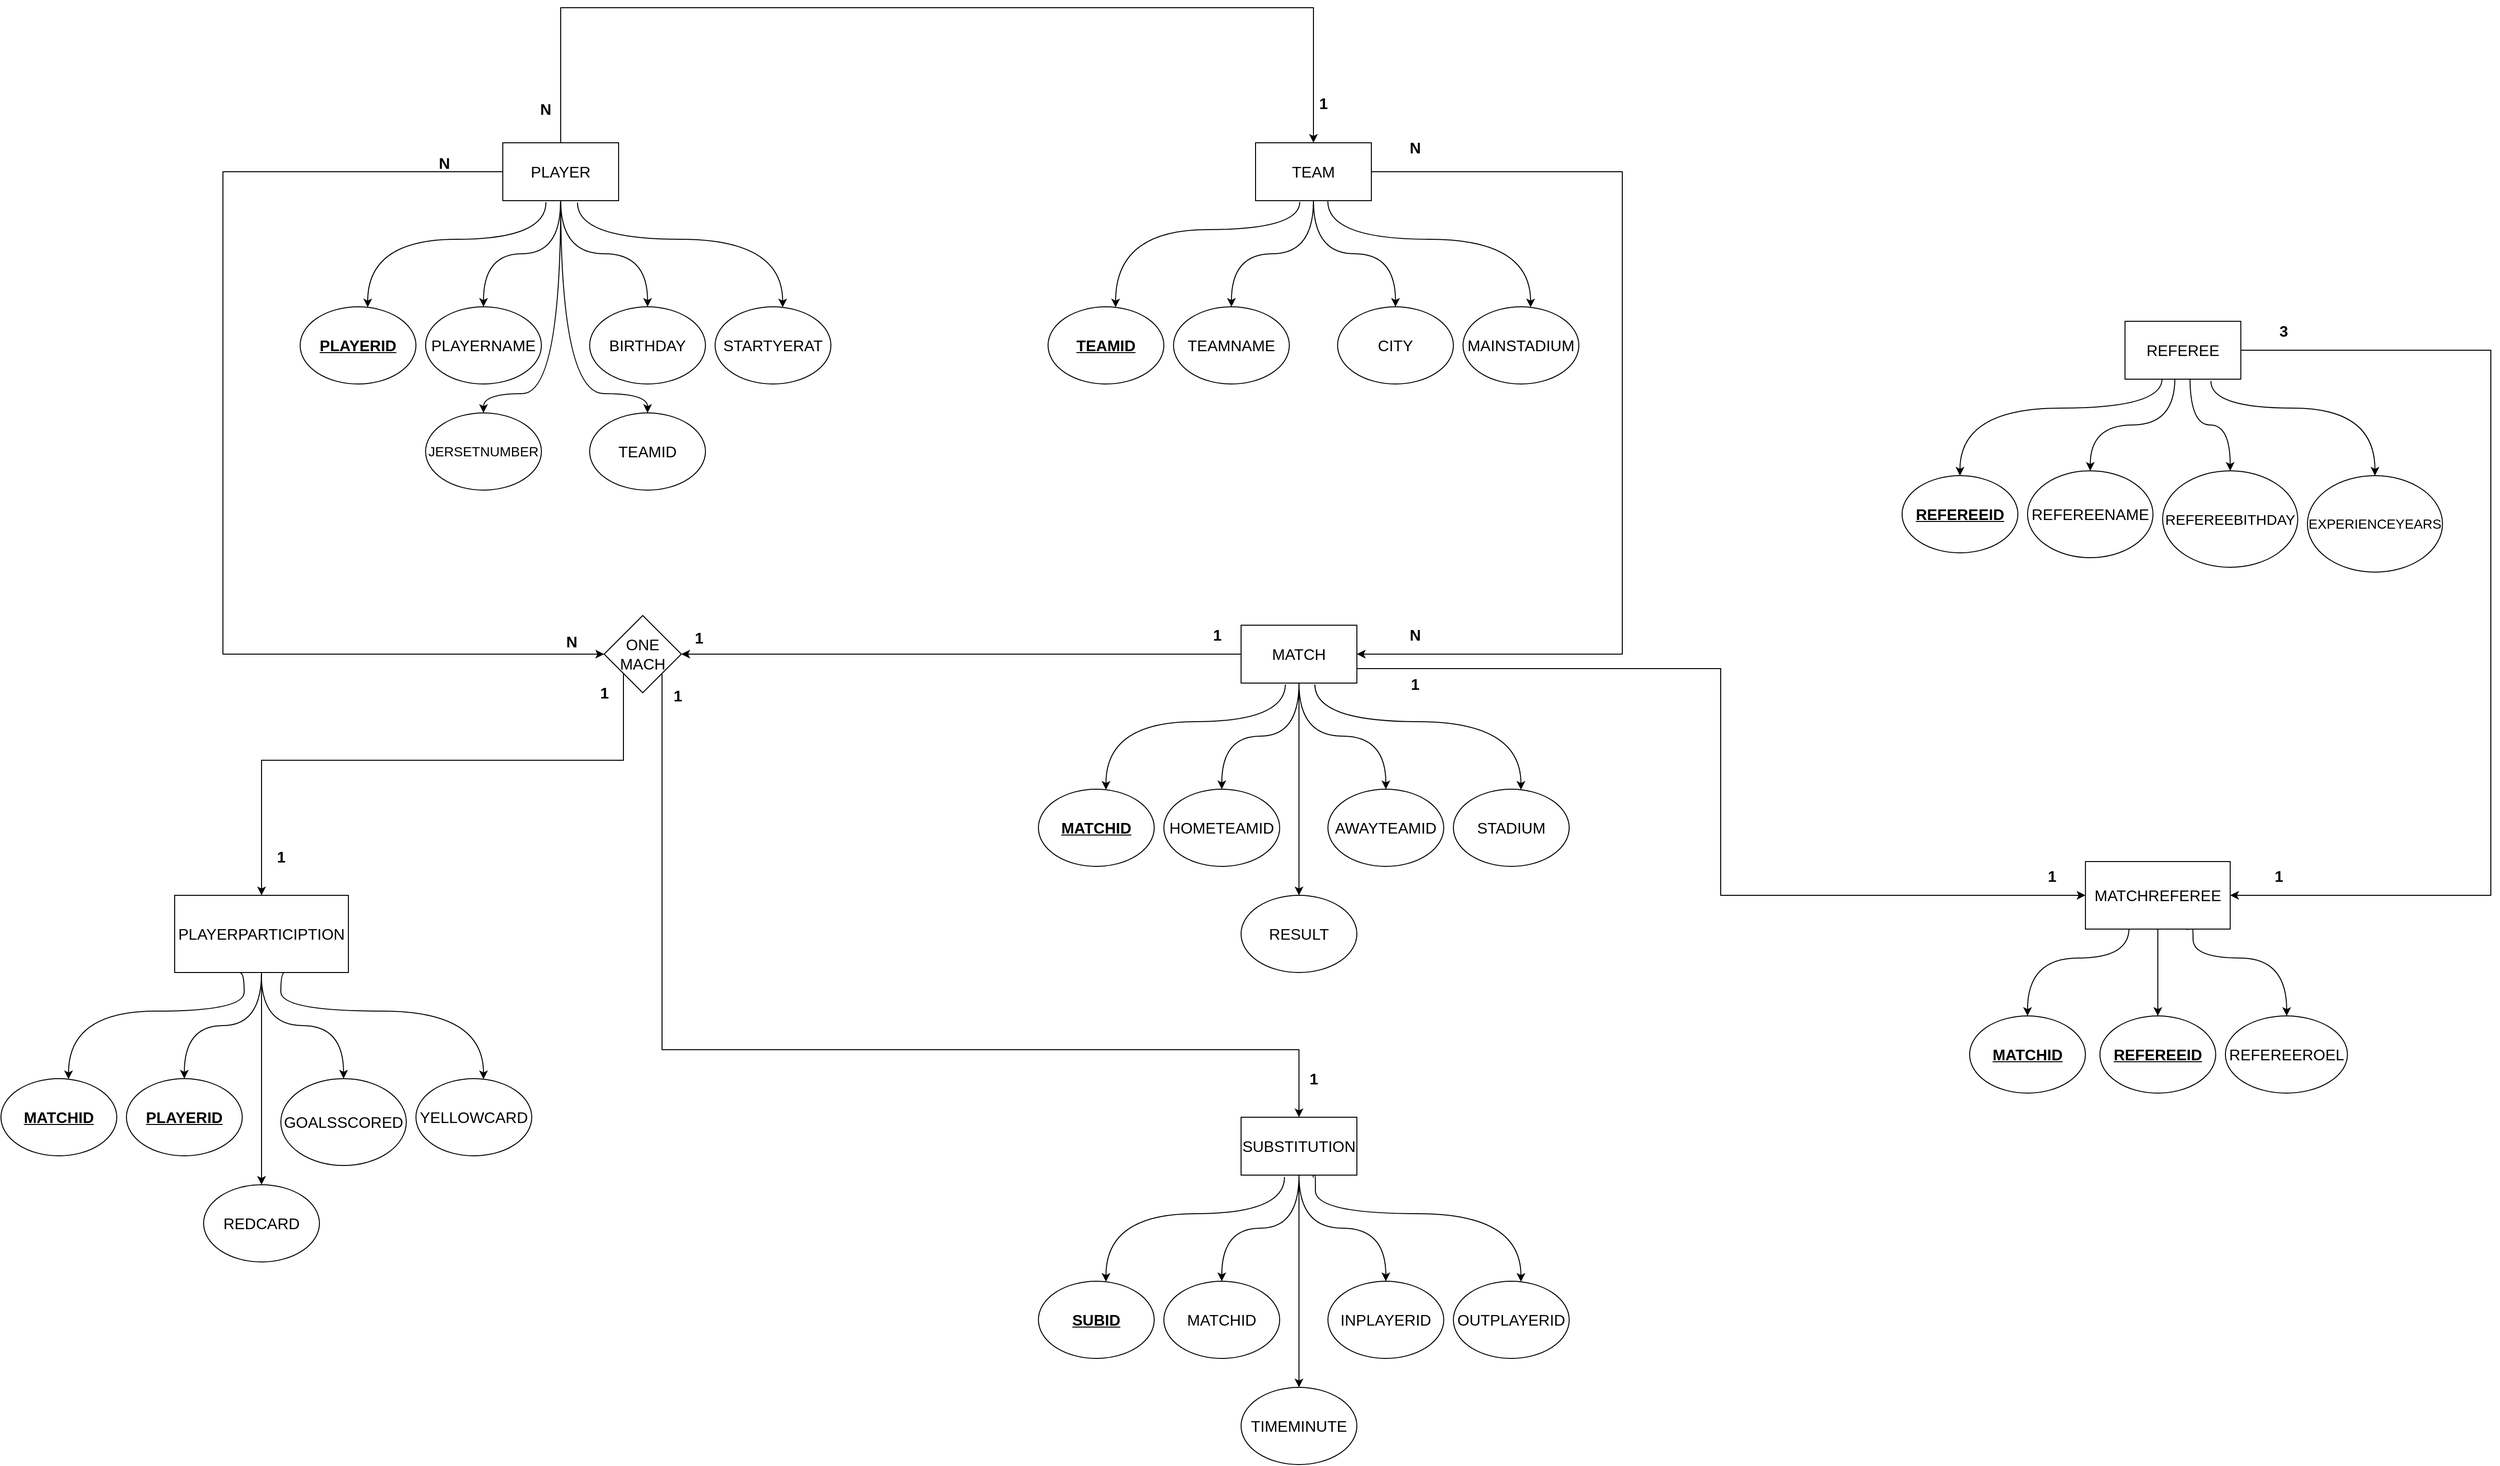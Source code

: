 <mxfile version="25.0.2">
  <diagram name="Page-1" id="c4acf3e9-155e-7222-9cf6-157b1a14988f">
    <mxGraphModel dx="4595" dy="7035" grid="1" gridSize="10" guides="1" tooltips="1" connect="1" arrows="1" fold="1" page="1" pageScale="1" pageWidth="850" pageHeight="1100" background="none" math="0" shadow="0">
      <root>
        <mxCell id="0" />
        <mxCell id="1" parent="0" />
        <mxCell id="0cJxZPgAgiQbFB9tsyrJ-9" value="" style="edgeStyle=orthogonalEdgeStyle;rounded=0;orthogonalLoop=1;jettySize=auto;html=1;curved=1;exitX=0.382;exitY=1.021;exitDx=0;exitDy=0;exitPerimeter=0;fontSize=16;" edge="1" parent="1" source="0cJxZPgAgiQbFB9tsyrJ-130" target="0cJxZPgAgiQbFB9tsyrJ-8">
          <mxGeometry relative="1" as="geometry">
            <mxPoint x="1310" y="-739.92" as="sourcePoint" />
            <Array as="points">
              <mxPoint x="1316" y="-720" />
              <mxPoint x="1125" y="-720" />
            </Array>
          </mxGeometry>
        </mxCell>
        <mxCell id="0cJxZPgAgiQbFB9tsyrJ-11" value="" style="edgeStyle=orthogonalEdgeStyle;rounded=0;orthogonalLoop=1;jettySize=auto;html=1;curved=1;exitX=0.5;exitY=1;exitDx=0;exitDy=0;fontSize=16;" edge="1" parent="1" source="0cJxZPgAgiQbFB9tsyrJ-130" target="0cJxZPgAgiQbFB9tsyrJ-10">
          <mxGeometry relative="1" as="geometry">
            <mxPoint x="1325" y="-740" as="sourcePoint" />
          </mxGeometry>
        </mxCell>
        <mxCell id="0cJxZPgAgiQbFB9tsyrJ-13" value="" style="edgeStyle=orthogonalEdgeStyle;rounded=0;orthogonalLoop=1;jettySize=auto;html=1;curved=1;exitX=0.624;exitY=1.011;exitDx=0;exitDy=0;exitPerimeter=0;fontSize=16;" edge="1" parent="1" source="0cJxZPgAgiQbFB9tsyrJ-130" target="0cJxZPgAgiQbFB9tsyrJ-12">
          <mxGeometry relative="1" as="geometry">
            <mxPoint x="1341.56" y="-739.76" as="sourcePoint" />
            <Array as="points">
              <mxPoint x="1345" y="-710" />
              <mxPoint x="1555" y="-710" />
            </Array>
          </mxGeometry>
        </mxCell>
        <mxCell id="0cJxZPgAgiQbFB9tsyrJ-110" style="edgeStyle=orthogonalEdgeStyle;rounded=0;orthogonalLoop=1;jettySize=auto;html=1;entryX=1;entryY=0.5;entryDx=0;entryDy=0;exitX=1;exitY=0.5;exitDx=0;exitDy=0;fontSize=16;" edge="1" parent="1" source="0cJxZPgAgiQbFB9tsyrJ-130" target="0cJxZPgAgiQbFB9tsyrJ-132">
          <mxGeometry relative="1" as="geometry">
            <mxPoint x="1380" y="-780" as="sourcePoint" />
            <mxPoint x="1390" y="-280" as="targetPoint" />
            <Array as="points">
              <mxPoint x="1650" y="-780" />
              <mxPoint x="1650" y="-280" />
            </Array>
          </mxGeometry>
        </mxCell>
        <mxCell id="0cJxZPgAgiQbFB9tsyrJ-8" value="TEAMID" style="ellipse;whiteSpace=wrap;html=1;fontStyle=5;fontSize=16;" vertex="1" parent="1">
          <mxGeometry x="1055" y="-640" width="120" height="80" as="geometry" />
        </mxCell>
        <mxCell id="0cJxZPgAgiQbFB9tsyrJ-10" value="TEAMNAME" style="ellipse;whiteSpace=wrap;html=1;fontSize=16;" vertex="1" parent="1">
          <mxGeometry x="1185" y="-640" width="120" height="80" as="geometry" />
        </mxCell>
        <mxCell id="0cJxZPgAgiQbFB9tsyrJ-12" value="MAINSTADIUM" style="ellipse;whiteSpace=wrap;html=1;fontSize=16;" vertex="1" parent="1">
          <mxGeometry x="1485" y="-640" width="120" height="80" as="geometry" />
        </mxCell>
        <mxCell id="0cJxZPgAgiQbFB9tsyrJ-18" style="edgeStyle=orthogonalEdgeStyle;rounded=0;orthogonalLoop=1;jettySize=auto;html=1;exitX=0.5;exitY=1;exitDx=0;exitDy=0;curved=1;entryX=0.5;entryY=0;entryDx=0;entryDy=0;fontSize=16;" edge="1" parent="1" source="0cJxZPgAgiQbFB9tsyrJ-130" target="0cJxZPgAgiQbFB9tsyrJ-15">
          <mxGeometry relative="1" as="geometry">
            <mxPoint x="1325" y="-740" as="sourcePoint" />
            <mxPoint x="1375" y="-720" as="targetPoint" />
          </mxGeometry>
        </mxCell>
        <mxCell id="0cJxZPgAgiQbFB9tsyrJ-15" value="CITY" style="ellipse;whiteSpace=wrap;html=1;fontSize=16;" vertex="1" parent="1">
          <mxGeometry x="1355" y="-640" width="120" height="80" as="geometry" />
        </mxCell>
        <mxCell id="0cJxZPgAgiQbFB9tsyrJ-19" value="" style="edgeStyle=orthogonalEdgeStyle;rounded=0;orthogonalLoop=1;jettySize=auto;html=1;curved=1;exitX=0.373;exitY=1.024;exitDx=0;exitDy=0;exitPerimeter=0;fontSize=16;" edge="1" parent="1" source="0cJxZPgAgiQbFB9tsyrJ-134" target="0cJxZPgAgiQbFB9tsyrJ-23">
          <mxGeometry relative="1" as="geometry">
            <Array as="points">
              <mxPoint x="535" y="-710" />
              <mxPoint x="350" y="-710" />
            </Array>
            <mxPoint x="535" y="-739.92" as="sourcePoint" />
          </mxGeometry>
        </mxCell>
        <mxCell id="0cJxZPgAgiQbFB9tsyrJ-20" value="" style="edgeStyle=orthogonalEdgeStyle;rounded=0;orthogonalLoop=1;jettySize=auto;html=1;curved=1;exitX=0.498;exitY=1.024;exitDx=0;exitDy=0;exitPerimeter=0;fontSize=16;" edge="1" parent="1" source="0cJxZPgAgiQbFB9tsyrJ-134" target="0cJxZPgAgiQbFB9tsyrJ-24">
          <mxGeometry relative="1" as="geometry">
            <mxPoint x="550" y="-740" as="sourcePoint" />
          </mxGeometry>
        </mxCell>
        <mxCell id="0cJxZPgAgiQbFB9tsyrJ-21" value="" style="edgeStyle=orthogonalEdgeStyle;rounded=0;orthogonalLoop=1;jettySize=auto;html=1;curved=1;exitX=0.645;exitY=1.033;exitDx=0;exitDy=0;exitPerimeter=0;fontSize=16;" edge="1" parent="1" source="0cJxZPgAgiQbFB9tsyrJ-134" target="0cJxZPgAgiQbFB9tsyrJ-25">
          <mxGeometry relative="1" as="geometry">
            <Array as="points">
              <mxPoint x="567" y="-710" />
              <mxPoint x="780" y="-710" />
            </Array>
            <mxPoint x="566.56" y="-739.76" as="sourcePoint" />
          </mxGeometry>
        </mxCell>
        <mxCell id="0cJxZPgAgiQbFB9tsyrJ-31" value="" style="edgeStyle=orthogonalEdgeStyle;rounded=0;orthogonalLoop=1;jettySize=auto;html=1;curved=1;entryX=0.5;entryY=0;entryDx=0;entryDy=0;exitX=0.5;exitY=1;exitDx=0;exitDy=0;fontSize=16;" edge="1" parent="1" source="0cJxZPgAgiQbFB9tsyrJ-134" target="0cJxZPgAgiQbFB9tsyrJ-30">
          <mxGeometry relative="1" as="geometry">
            <mxPoint x="550" y="-740" as="sourcePoint" />
            <Array as="points">
              <mxPoint x="550" y="-550" />
              <mxPoint x="470" y="-550" />
            </Array>
          </mxGeometry>
        </mxCell>
        <mxCell id="0cJxZPgAgiQbFB9tsyrJ-33" value="" style="edgeStyle=orthogonalEdgeStyle;rounded=0;orthogonalLoop=1;jettySize=auto;html=1;curved=1;exitX=0.5;exitY=1;exitDx=0;exitDy=0;fontSize=16;" edge="1" parent="1" source="0cJxZPgAgiQbFB9tsyrJ-134" target="0cJxZPgAgiQbFB9tsyrJ-32">
          <mxGeometry relative="1" as="geometry">
            <mxPoint x="550" y="-740" as="sourcePoint" />
            <Array as="points">
              <mxPoint x="550" y="-550" />
              <mxPoint x="640" y="-550" />
            </Array>
          </mxGeometry>
        </mxCell>
        <mxCell id="0cJxZPgAgiQbFB9tsyrJ-102" style="edgeStyle=orthogonalEdgeStyle;rounded=0;orthogonalLoop=1;jettySize=auto;html=1;exitX=0.5;exitY=0;exitDx=0;exitDy=0;entryX=0.5;entryY=0;entryDx=0;entryDy=0;fontSize=16;" edge="1" parent="1" source="0cJxZPgAgiQbFB9tsyrJ-134" target="0cJxZPgAgiQbFB9tsyrJ-130">
          <mxGeometry relative="1" as="geometry">
            <mxPoint x="1320" y="-820" as="targetPoint" />
            <mxPoint x="550" y="-820" as="sourcePoint" />
            <Array as="points">
              <mxPoint x="550" y="-950" />
              <mxPoint x="1330" y="-950" />
            </Array>
          </mxGeometry>
        </mxCell>
        <mxCell id="0cJxZPgAgiQbFB9tsyrJ-103" value="1" style="edgeLabel;html=1;align=center;verticalAlign=middle;resizable=0;points=[];fontSize=16;labelBackgroundColor=none;fontStyle=1" vertex="1" connectable="0" parent="0cJxZPgAgiQbFB9tsyrJ-102">
          <mxGeometry x="-0.818" y="-2" relative="1" as="geometry">
            <mxPoint x="788" y="55" as="offset" />
          </mxGeometry>
        </mxCell>
        <mxCell id="0cJxZPgAgiQbFB9tsyrJ-114" style="edgeStyle=orthogonalEdgeStyle;rounded=0;orthogonalLoop=1;jettySize=auto;html=1;entryX=0;entryY=0.5;entryDx=0;entryDy=0;exitX=0;exitY=0.5;exitDx=0;exitDy=0;fontSize=16;" edge="1" parent="1" source="0cJxZPgAgiQbFB9tsyrJ-134" target="0cJxZPgAgiQbFB9tsyrJ-115">
          <mxGeometry relative="1" as="geometry">
            <mxPoint x="460" y="-190" as="targetPoint" />
            <mxPoint x="470" y="-780" as="sourcePoint" />
            <Array as="points">
              <mxPoint x="200" y="-780" />
              <mxPoint x="200" y="-280" />
            </Array>
          </mxGeometry>
        </mxCell>
        <mxCell id="0cJxZPgAgiQbFB9tsyrJ-23" value="PLAYERID" style="ellipse;whiteSpace=wrap;html=1;fontStyle=5;fontSize=16;" vertex="1" parent="1">
          <mxGeometry x="280" y="-640" width="120" height="80" as="geometry" />
        </mxCell>
        <mxCell id="0cJxZPgAgiQbFB9tsyrJ-24" value="PLAYERNAME" style="ellipse;whiteSpace=wrap;html=1;fontSize=16;" vertex="1" parent="1">
          <mxGeometry x="410" y="-640" width="120" height="80" as="geometry" />
        </mxCell>
        <mxCell id="0cJxZPgAgiQbFB9tsyrJ-25" value="STARTYERAT" style="ellipse;whiteSpace=wrap;html=1;fontSize=16;" vertex="1" parent="1">
          <mxGeometry x="710" y="-640" width="120" height="80" as="geometry" />
        </mxCell>
        <mxCell id="0cJxZPgAgiQbFB9tsyrJ-26" style="edgeStyle=orthogonalEdgeStyle;rounded=0;orthogonalLoop=1;jettySize=auto;html=1;exitX=0.5;exitY=1;exitDx=0;exitDy=0;curved=1;entryX=0.5;entryY=0;entryDx=0;entryDy=0;fontSize=16;" edge="1" parent="1" source="0cJxZPgAgiQbFB9tsyrJ-134" target="0cJxZPgAgiQbFB9tsyrJ-27">
          <mxGeometry relative="1" as="geometry">
            <mxPoint x="600" y="-720" as="targetPoint" />
            <mxPoint x="550" y="-740" as="sourcePoint" />
          </mxGeometry>
        </mxCell>
        <mxCell id="0cJxZPgAgiQbFB9tsyrJ-27" value="BIRTHDAY" style="ellipse;whiteSpace=wrap;html=1;fontSize=16;" vertex="1" parent="1">
          <mxGeometry x="580" y="-640" width="120" height="80" as="geometry" />
        </mxCell>
        <mxCell id="0cJxZPgAgiQbFB9tsyrJ-30" value="JERSETNUMBER" style="ellipse;whiteSpace=wrap;html=1;fontSize=14;" vertex="1" parent="1">
          <mxGeometry x="410" y="-530" width="120" height="80" as="geometry" />
        </mxCell>
        <mxCell id="0cJxZPgAgiQbFB9tsyrJ-32" value="TEAMID" style="ellipse;whiteSpace=wrap;html=1;fontSize=16;" vertex="1" parent="1">
          <mxGeometry x="580" y="-530" width="120" height="80" as="geometry" />
        </mxCell>
        <mxCell id="0cJxZPgAgiQbFB9tsyrJ-34" value="" style="edgeStyle=orthogonalEdgeStyle;rounded=0;orthogonalLoop=1;jettySize=auto;html=1;curved=1;exitX=0.383;exitY=1.023;exitDx=0;exitDy=0;exitPerimeter=0;fontSize=16;" edge="1" parent="1" source="0cJxZPgAgiQbFB9tsyrJ-132" target="0cJxZPgAgiQbFB9tsyrJ-40">
          <mxGeometry relative="1" as="geometry">
            <Array as="points">
              <mxPoint x="1300" y="-249" />
              <mxPoint x="1300" y="-210" />
              <mxPoint x="1115" y="-210" />
            </Array>
            <mxPoint x="1300" y="-239.92" as="sourcePoint" />
          </mxGeometry>
        </mxCell>
        <mxCell id="0cJxZPgAgiQbFB9tsyrJ-35" value="" style="edgeStyle=orthogonalEdgeStyle;rounded=0;orthogonalLoop=1;jettySize=auto;html=1;curved=1;exitX=0.5;exitY=1;exitDx=0;exitDy=0;fontSize=16;" edge="1" parent="1" source="0cJxZPgAgiQbFB9tsyrJ-132" target="0cJxZPgAgiQbFB9tsyrJ-41">
          <mxGeometry relative="1" as="geometry">
            <mxPoint x="1315" y="-240" as="sourcePoint" />
          </mxGeometry>
        </mxCell>
        <mxCell id="0cJxZPgAgiQbFB9tsyrJ-36" value="" style="edgeStyle=orthogonalEdgeStyle;rounded=0;orthogonalLoop=1;jettySize=auto;html=1;curved=1;exitX=0.637;exitY=1.023;exitDx=0;exitDy=0;exitPerimeter=0;fontSize=16;" edge="1" parent="1" source="0cJxZPgAgiQbFB9tsyrJ-132" target="0cJxZPgAgiQbFB9tsyrJ-42">
          <mxGeometry relative="1" as="geometry">
            <Array as="points">
              <mxPoint x="1331" y="-210" />
              <mxPoint x="1545" y="-210" />
            </Array>
            <mxPoint x="1331.56" y="-239.76" as="sourcePoint" />
          </mxGeometry>
        </mxCell>
        <mxCell id="0cJxZPgAgiQbFB9tsyrJ-37" value="" style="edgeStyle=orthogonalEdgeStyle;rounded=0;orthogonalLoop=1;jettySize=auto;html=1;curved=1;entryX=0.5;entryY=0;entryDx=0;entryDy=0;exitX=0.5;exitY=1;exitDx=0;exitDy=0;fontSize=16;" edge="1" parent="1" source="0cJxZPgAgiQbFB9tsyrJ-132" target="0cJxZPgAgiQbFB9tsyrJ-45">
          <mxGeometry relative="1" as="geometry">
            <Array as="points" />
            <mxPoint x="1315" y="-240" as="sourcePoint" />
          </mxGeometry>
        </mxCell>
        <mxCell id="0cJxZPgAgiQbFB9tsyrJ-113" style="edgeStyle=orthogonalEdgeStyle;rounded=0;orthogonalLoop=1;jettySize=auto;html=1;entryX=1;entryY=0.5;entryDx=0;entryDy=0;exitX=0;exitY=0.5;exitDx=0;exitDy=0;fontSize=16;" edge="1" parent="1" source="0cJxZPgAgiQbFB9tsyrJ-132" target="0cJxZPgAgiQbFB9tsyrJ-115">
          <mxGeometry relative="1" as="geometry">
            <mxPoint x="790.0" y="-279.818" as="targetPoint" />
            <mxPoint x="1240" y="-280" as="sourcePoint" />
          </mxGeometry>
        </mxCell>
        <mxCell id="0cJxZPgAgiQbFB9tsyrJ-40" value="MATCHID" style="ellipse;whiteSpace=wrap;html=1;fontStyle=5;fontSize=16;" vertex="1" parent="1">
          <mxGeometry x="1045" y="-140" width="120" height="80" as="geometry" />
        </mxCell>
        <mxCell id="0cJxZPgAgiQbFB9tsyrJ-41" value="HOMETEAMID" style="ellipse;whiteSpace=wrap;html=1;fontSize=16;" vertex="1" parent="1">
          <mxGeometry x="1175" y="-140" width="120" height="80" as="geometry" />
        </mxCell>
        <mxCell id="0cJxZPgAgiQbFB9tsyrJ-42" value="STADIUM" style="ellipse;whiteSpace=wrap;html=1;fontSize=16;" vertex="1" parent="1">
          <mxGeometry x="1475" y="-140" width="120" height="80" as="geometry" />
        </mxCell>
        <mxCell id="0cJxZPgAgiQbFB9tsyrJ-43" style="edgeStyle=orthogonalEdgeStyle;rounded=0;orthogonalLoop=1;jettySize=auto;html=1;exitX=0.5;exitY=1;exitDx=0;exitDy=0;curved=1;entryX=0.5;entryY=0;entryDx=0;entryDy=0;fontSize=16;" edge="1" parent="1" source="0cJxZPgAgiQbFB9tsyrJ-132" target="0cJxZPgAgiQbFB9tsyrJ-44">
          <mxGeometry relative="1" as="geometry">
            <mxPoint x="1365" y="-220" as="targetPoint" />
            <mxPoint x="1315" y="-240" as="sourcePoint" />
          </mxGeometry>
        </mxCell>
        <mxCell id="0cJxZPgAgiQbFB9tsyrJ-44" value="AWAYTEAMID" style="ellipse;whiteSpace=wrap;html=1;fontSize=16;" vertex="1" parent="1">
          <mxGeometry x="1345" y="-140" width="120" height="80" as="geometry" />
        </mxCell>
        <mxCell id="0cJxZPgAgiQbFB9tsyrJ-45" value="RESULT" style="ellipse;whiteSpace=wrap;html=1;fontSize=16;" vertex="1" parent="1">
          <mxGeometry x="1255" y="-30" width="120" height="80" as="geometry" />
        </mxCell>
        <mxCell id="0cJxZPgAgiQbFB9tsyrJ-47" value="" style="edgeStyle=orthogonalEdgeStyle;rounded=0;orthogonalLoop=1;jettySize=auto;html=1;curved=1;exitX=0.379;exitY=1.009;exitDx=0;exitDy=0;exitPerimeter=0;fontSize=16;" edge="1" parent="1" source="0cJxZPgAgiQbFB9tsyrJ-133" target="0cJxZPgAgiQbFB9tsyrJ-52">
          <mxGeometry relative="1" as="geometry">
            <Array as="points">
              <mxPoint x="222" y="90" />
              <mxPoint x="40" y="90" />
            </Array>
            <mxPoint x="222.5" y="60.09" as="sourcePoint" />
          </mxGeometry>
        </mxCell>
        <mxCell id="0cJxZPgAgiQbFB9tsyrJ-48" value="" style="edgeStyle=orthogonalEdgeStyle;rounded=0;orthogonalLoop=1;jettySize=auto;html=1;curved=1;exitX=0.5;exitY=1;exitDx=0;exitDy=0;fontSize=16;" edge="1" parent="1" source="0cJxZPgAgiQbFB9tsyrJ-133" target="0cJxZPgAgiQbFB9tsyrJ-53">
          <mxGeometry relative="1" as="geometry">
            <mxPoint x="240" y="60" as="sourcePoint" />
          </mxGeometry>
        </mxCell>
        <mxCell id="0cJxZPgAgiQbFB9tsyrJ-49" value="" style="edgeStyle=orthogonalEdgeStyle;rounded=0;orthogonalLoop=1;jettySize=auto;html=1;curved=1;exitX=0.633;exitY=1;exitDx=0;exitDy=0;exitPerimeter=0;fontSize=16;" edge="1" parent="1" source="0cJxZPgAgiQbFB9tsyrJ-133" target="0cJxZPgAgiQbFB9tsyrJ-54">
          <mxGeometry relative="1" as="geometry">
            <Array as="points">
              <mxPoint x="260" y="90" />
              <mxPoint x="470" y="90" />
            </Array>
            <mxPoint x="259.32" y="60.27" as="sourcePoint" />
          </mxGeometry>
        </mxCell>
        <mxCell id="0cJxZPgAgiQbFB9tsyrJ-50" value="" style="edgeStyle=orthogonalEdgeStyle;rounded=0;orthogonalLoop=1;jettySize=auto;html=1;curved=1;entryX=0.5;entryY=0;entryDx=0;entryDy=0;exitX=0.5;exitY=1;exitDx=0;exitDy=0;fontSize=16;" edge="1" parent="1" source="0cJxZPgAgiQbFB9tsyrJ-133" target="0cJxZPgAgiQbFB9tsyrJ-57">
          <mxGeometry relative="1" as="geometry">
            <Array as="points">
              <mxPoint x="240" y="220" />
              <mxPoint x="240" y="220" />
            </Array>
            <mxPoint x="240" y="60" as="sourcePoint" />
          </mxGeometry>
        </mxCell>
        <mxCell id="0cJxZPgAgiQbFB9tsyrJ-52" value="MATCHID" style="ellipse;whiteSpace=wrap;html=1;fontStyle=5;fontSize=16;" vertex="1" parent="1">
          <mxGeometry x="-30" y="160" width="120" height="80" as="geometry" />
        </mxCell>
        <mxCell id="0cJxZPgAgiQbFB9tsyrJ-53" value="PLAYERID" style="ellipse;whiteSpace=wrap;html=1;fontStyle=5;fontSize=16;" vertex="1" parent="1">
          <mxGeometry x="100" y="160" width="120" height="80" as="geometry" />
        </mxCell>
        <mxCell id="0cJxZPgAgiQbFB9tsyrJ-54" value="YELLOWCARD" style="ellipse;whiteSpace=wrap;html=1;fontSize=16;" vertex="1" parent="1">
          <mxGeometry x="400" y="160" width="120" height="80" as="geometry" />
        </mxCell>
        <mxCell id="0cJxZPgAgiQbFB9tsyrJ-55" style="edgeStyle=orthogonalEdgeStyle;rounded=0;orthogonalLoop=1;jettySize=auto;html=1;exitX=0.499;exitY=1.023;exitDx=0;exitDy=0;curved=1;entryX=0.5;entryY=0;entryDx=0;entryDy=0;exitPerimeter=0;fontSize=16;" edge="1" parent="1" source="0cJxZPgAgiQbFB9tsyrJ-133" target="0cJxZPgAgiQbFB9tsyrJ-56">
          <mxGeometry relative="1" as="geometry">
            <mxPoint x="290" y="80" as="targetPoint" />
            <mxPoint x="240" y="60" as="sourcePoint" />
          </mxGeometry>
        </mxCell>
        <mxCell id="0cJxZPgAgiQbFB9tsyrJ-56" value="GOALSSCORED" style="ellipse;whiteSpace=wrap;html=1;fontSize=16;" vertex="1" parent="1">
          <mxGeometry x="260" y="160" width="130" height="90" as="geometry" />
        </mxCell>
        <mxCell id="0cJxZPgAgiQbFB9tsyrJ-57" value="REDCARD" style="ellipse;whiteSpace=wrap;html=1;fontSize=16;" vertex="1" parent="1">
          <mxGeometry x="180" y="270" width="120" height="80" as="geometry" />
        </mxCell>
        <mxCell id="0cJxZPgAgiQbFB9tsyrJ-69" value="" style="edgeStyle=orthogonalEdgeStyle;rounded=0;orthogonalLoop=1;jettySize=auto;html=1;curved=1;exitX=0.375;exitY=1.033;exitDx=0;exitDy=0;exitPerimeter=0;fontSize=16;" edge="1" parent="1" source="0cJxZPgAgiQbFB9tsyrJ-131" target="0cJxZPgAgiQbFB9tsyrJ-74">
          <mxGeometry relative="1" as="geometry">
            <Array as="points">
              <mxPoint x="1300" y="300" />
              <mxPoint x="1115" y="300" />
            </Array>
            <mxPoint x="1300" y="270.08" as="sourcePoint" />
          </mxGeometry>
        </mxCell>
        <mxCell id="0cJxZPgAgiQbFB9tsyrJ-70" value="" style="edgeStyle=orthogonalEdgeStyle;rounded=0;orthogonalLoop=1;jettySize=auto;html=1;curved=1;exitX=0.5;exitY=1;exitDx=0;exitDy=0;fontSize=16;" edge="1" parent="1" source="0cJxZPgAgiQbFB9tsyrJ-131" target="0cJxZPgAgiQbFB9tsyrJ-75">
          <mxGeometry relative="1" as="geometry">
            <mxPoint x="1315" y="270" as="sourcePoint" />
          </mxGeometry>
        </mxCell>
        <mxCell id="0cJxZPgAgiQbFB9tsyrJ-71" value="" style="edgeStyle=orthogonalEdgeStyle;rounded=0;orthogonalLoop=1;jettySize=auto;html=1;curved=1;exitX=0.623;exitY=1.041;exitDx=0;exitDy=0;exitPerimeter=0;fontSize=16;" edge="1" parent="1" source="0cJxZPgAgiQbFB9tsyrJ-131" target="0cJxZPgAgiQbFB9tsyrJ-76">
          <mxGeometry relative="1" as="geometry">
            <Array as="points">
              <mxPoint x="1332" y="252" />
              <mxPoint x="1332" y="300" />
              <mxPoint x="1545" y="300" />
            </Array>
            <mxPoint x="1331.56" y="270.24" as="sourcePoint" />
          </mxGeometry>
        </mxCell>
        <mxCell id="0cJxZPgAgiQbFB9tsyrJ-72" value="" style="edgeStyle=orthogonalEdgeStyle;rounded=0;orthogonalLoop=1;jettySize=auto;html=1;curved=1;entryX=0.5;entryY=0;entryDx=0;entryDy=0;exitX=0.5;exitY=1;exitDx=0;exitDy=0;fontSize=16;" edge="1" parent="1" source="0cJxZPgAgiQbFB9tsyrJ-131" target="0cJxZPgAgiQbFB9tsyrJ-79">
          <mxGeometry relative="1" as="geometry">
            <Array as="points" />
            <mxPoint x="1315" y="270" as="sourcePoint" />
          </mxGeometry>
        </mxCell>
        <mxCell id="0cJxZPgAgiQbFB9tsyrJ-74" value="SUBID" style="ellipse;whiteSpace=wrap;html=1;fontStyle=5;fontSize=16;" vertex="1" parent="1">
          <mxGeometry x="1045" y="370" width="120" height="80" as="geometry" />
        </mxCell>
        <mxCell id="0cJxZPgAgiQbFB9tsyrJ-75" value="MATCHID" style="ellipse;whiteSpace=wrap;html=1;fontSize=16;" vertex="1" parent="1">
          <mxGeometry x="1175" y="370" width="120" height="80" as="geometry" />
        </mxCell>
        <mxCell id="0cJxZPgAgiQbFB9tsyrJ-76" value="OUTPLAYERID" style="ellipse;whiteSpace=wrap;html=1;fontSize=16;" vertex="1" parent="1">
          <mxGeometry x="1475" y="370" width="120" height="80" as="geometry" />
        </mxCell>
        <mxCell id="0cJxZPgAgiQbFB9tsyrJ-77" style="edgeStyle=orthogonalEdgeStyle;rounded=0;orthogonalLoop=1;jettySize=auto;html=1;exitX=0.5;exitY=1;exitDx=0;exitDy=0;curved=1;entryX=0.5;entryY=0;entryDx=0;entryDy=0;fontSize=16;" edge="1" parent="1" source="0cJxZPgAgiQbFB9tsyrJ-131" target="0cJxZPgAgiQbFB9tsyrJ-78">
          <mxGeometry relative="1" as="geometry">
            <mxPoint x="1365" y="290" as="targetPoint" />
            <mxPoint x="1315" y="270" as="sourcePoint" />
          </mxGeometry>
        </mxCell>
        <mxCell id="0cJxZPgAgiQbFB9tsyrJ-78" value="INPLAYERID" style="ellipse;whiteSpace=wrap;html=1;fontSize=16;" vertex="1" parent="1">
          <mxGeometry x="1345" y="370" width="120" height="80" as="geometry" />
        </mxCell>
        <mxCell id="0cJxZPgAgiQbFB9tsyrJ-79" value="TIMEMINUTE" style="ellipse;whiteSpace=wrap;html=1;fontSize=16;" vertex="1" parent="1">
          <mxGeometry x="1255" y="480" width="120" height="80" as="geometry" />
        </mxCell>
        <mxCell id="0cJxZPgAgiQbFB9tsyrJ-80" value="" style="edgeStyle=orthogonalEdgeStyle;rounded=0;orthogonalLoop=1;jettySize=auto;html=1;curved=1;exitX=0.32;exitY=0.996;exitDx=0;exitDy=0;exitPerimeter=0;entryX=0.5;entryY=0;entryDx=0;entryDy=0;fontSize=16;" edge="1" parent="1" source="0cJxZPgAgiQbFB9tsyrJ-128" target="0cJxZPgAgiQbFB9tsyrJ-85">
          <mxGeometry relative="1" as="geometry">
            <Array as="points">
              <mxPoint x="2208.93" y="-535" />
              <mxPoint x="1999.93" y="-535" />
            </Array>
            <mxPoint x="2204.93" y="-564.92" as="sourcePoint" />
          </mxGeometry>
        </mxCell>
        <mxCell id="0cJxZPgAgiQbFB9tsyrJ-81" value="" style="edgeStyle=orthogonalEdgeStyle;rounded=0;orthogonalLoop=1;jettySize=auto;html=1;curved=1;exitX=0.431;exitY=0.976;exitDx=0;exitDy=0;exitPerimeter=0;fontSize=16;" edge="1" parent="1" source="0cJxZPgAgiQbFB9tsyrJ-128" target="0cJxZPgAgiQbFB9tsyrJ-86">
          <mxGeometry relative="1" as="geometry">
            <mxPoint x="2219.93" y="-565" as="sourcePoint" />
          </mxGeometry>
        </mxCell>
        <mxCell id="0cJxZPgAgiQbFB9tsyrJ-82" value="" style="edgeStyle=orthogonalEdgeStyle;rounded=0;orthogonalLoop=1;jettySize=auto;html=1;curved=1;fontSize=16;entryX=0.5;entryY=0;entryDx=0;entryDy=0;" edge="1" parent="1" target="0cJxZPgAgiQbFB9tsyrJ-87">
          <mxGeometry relative="1" as="geometry">
            <Array as="points">
              <mxPoint x="2259.93" y="-535" />
              <mxPoint x="2429.93" y="-535" />
            </Array>
            <mxPoint x="2259.93" y="-563" as="sourcePoint" />
            <mxPoint x="2439.93" y="-485" as="targetPoint" />
          </mxGeometry>
        </mxCell>
        <mxCell id="0cJxZPgAgiQbFB9tsyrJ-85" value="REFEREEID" style="ellipse;whiteSpace=wrap;html=1;fontStyle=5;fontSize=16;" vertex="1" parent="1">
          <mxGeometry x="1939.93" y="-465" width="120" height="80" as="geometry" />
        </mxCell>
        <mxCell id="0cJxZPgAgiQbFB9tsyrJ-86" value="REFEREENAME" style="ellipse;whiteSpace=wrap;html=1;fontSize=16;" vertex="1" parent="1">
          <mxGeometry x="2069.93" y="-470" width="130" height="90" as="geometry" />
        </mxCell>
        <mxCell id="0cJxZPgAgiQbFB9tsyrJ-87" value="EXPERIENCEYEARS" style="ellipse;whiteSpace=wrap;html=1;fontSize=14;" vertex="1" parent="1">
          <mxGeometry x="2359.93" y="-465" width="140" height="100" as="geometry" />
        </mxCell>
        <mxCell id="0cJxZPgAgiQbFB9tsyrJ-88" style="edgeStyle=orthogonalEdgeStyle;rounded=0;orthogonalLoop=1;jettySize=auto;html=1;exitX=0.561;exitY=0.959;exitDx=0;exitDy=0;curved=1;entryX=0.5;entryY=0;entryDx=0;entryDy=0;exitPerimeter=0;fontSize=16;" edge="1" parent="1" source="0cJxZPgAgiQbFB9tsyrJ-128" target="0cJxZPgAgiQbFB9tsyrJ-89">
          <mxGeometry relative="1" as="geometry">
            <mxPoint x="2269.93" y="-545" as="targetPoint" />
            <mxPoint x="2219.93" y="-565" as="sourcePoint" />
          </mxGeometry>
        </mxCell>
        <mxCell id="0cJxZPgAgiQbFB9tsyrJ-89" value="REFEREEBITHDAY" style="ellipse;whiteSpace=wrap;html=1;fontSize=15;" vertex="1" parent="1">
          <mxGeometry x="2209.93" y="-470" width="140" height="100" as="geometry" />
        </mxCell>
        <mxCell id="0cJxZPgAgiQbFB9tsyrJ-91" value="" style="edgeStyle=orthogonalEdgeStyle;rounded=0;orthogonalLoop=1;jettySize=auto;html=1;curved=1;exitX=0.301;exitY=0.988;exitDx=0;exitDy=0;exitPerimeter=0;entryX=0.5;entryY=0;entryDx=0;entryDy=0;fontSize=16;" edge="1" parent="1" source="0cJxZPgAgiQbFB9tsyrJ-129" target="0cJxZPgAgiQbFB9tsyrJ-95">
          <mxGeometry relative="1" as="geometry">
            <Array as="points">
              <mxPoint x="2175.43" y="35" />
              <mxPoint x="2069.43" y="35" />
            </Array>
            <mxPoint x="2180.45" y="-5.96" as="sourcePoint" />
          </mxGeometry>
        </mxCell>
        <mxCell id="0cJxZPgAgiQbFB9tsyrJ-92" value="" style="edgeStyle=orthogonalEdgeStyle;rounded=0;orthogonalLoop=1;jettySize=auto;html=1;curved=1;exitX=0.5;exitY=1;exitDx=0;exitDy=0;fontSize=16;" edge="1" parent="1" source="0cJxZPgAgiQbFB9tsyrJ-129" target="0cJxZPgAgiQbFB9tsyrJ-96">
          <mxGeometry relative="1" as="geometry">
            <mxPoint x="2204.93" y="-5" as="sourcePoint" />
            <Array as="points" />
          </mxGeometry>
        </mxCell>
        <mxCell id="0cJxZPgAgiQbFB9tsyrJ-95" value="MATCHID" style="ellipse;whiteSpace=wrap;html=1;fontStyle=5;fontSize=16;" vertex="1" parent="1">
          <mxGeometry x="2009.93" y="95" width="120" height="80" as="geometry" />
        </mxCell>
        <mxCell id="0cJxZPgAgiQbFB9tsyrJ-96" value="REFEREEID" style="ellipse;whiteSpace=wrap;html=1;fontStyle=5;fontSize=16;" vertex="1" parent="1">
          <mxGeometry x="2144.93" y="95" width="120" height="80" as="geometry" />
        </mxCell>
        <mxCell id="0cJxZPgAgiQbFB9tsyrJ-98" style="edgeStyle=orthogonalEdgeStyle;rounded=0;orthogonalLoop=1;jettySize=auto;html=1;curved=1;entryX=0.5;entryY=0;entryDx=0;entryDy=0;exitX=0.704;exitY=1.014;exitDx=0;exitDy=0;exitPerimeter=0;fontSize=16;" edge="1" parent="1" source="0cJxZPgAgiQbFB9tsyrJ-129" target="0cJxZPgAgiQbFB9tsyrJ-99">
          <mxGeometry relative="1" as="geometry">
            <mxPoint x="2254.93" y="15" as="targetPoint" />
            <mxPoint x="2229.93" y="-5" as="sourcePoint" />
            <Array as="points">
              <mxPoint x="2235.43" y="-4" />
              <mxPoint x="2241.43" y="-4" />
              <mxPoint x="2241.43" y="35" />
              <mxPoint x="2338.43" y="35" />
              <mxPoint x="2338.43" y="95" />
            </Array>
          </mxGeometry>
        </mxCell>
        <mxCell id="0cJxZPgAgiQbFB9tsyrJ-99" value="REFEREEROEL" style="ellipse;whiteSpace=wrap;html=1;fontSize=16;" vertex="1" parent="1">
          <mxGeometry x="2274.93" y="95" width="126.5" height="80" as="geometry" />
        </mxCell>
        <mxCell id="0cJxZPgAgiQbFB9tsyrJ-104" value="&lt;br&gt;&lt;b&gt;N&lt;/b&gt;" style="text;html=1;align=center;verticalAlign=middle;resizable=0;points=[];autosize=1;strokeColor=none;fillColor=none;labelBackgroundColor=none;fontSize=16;" vertex="1" parent="1">
          <mxGeometry x="514" y="-880" width="40" height="50" as="geometry" />
        </mxCell>
        <mxCell id="0cJxZPgAgiQbFB9tsyrJ-111" value="&lt;br&gt;&lt;b&gt;N&lt;/b&gt;" style="text;html=1;align=center;verticalAlign=middle;resizable=0;points=[];autosize=1;strokeColor=none;fillColor=none;labelBackgroundColor=none;fontSize=16;" vertex="1" parent="1">
          <mxGeometry x="1415" y="-840" width="40" height="50" as="geometry" />
        </mxCell>
        <mxCell id="0cJxZPgAgiQbFB9tsyrJ-112" value="&lt;br&gt;&lt;b&gt;N&lt;/b&gt;" style="text;html=1;align=center;verticalAlign=middle;resizable=0;points=[];autosize=1;strokeColor=none;fillColor=none;labelBackgroundColor=none;fontSize=16;" vertex="1" parent="1">
          <mxGeometry x="1415" y="-335" width="40" height="50" as="geometry" />
        </mxCell>
        <mxCell id="0cJxZPgAgiQbFB9tsyrJ-116" style="edgeStyle=orthogonalEdgeStyle;rounded=0;orthogonalLoop=1;jettySize=auto;html=1;exitX=0;exitY=1;exitDx=0;exitDy=0;entryX=0.5;entryY=0;entryDx=0;entryDy=0;fontSize=16;" edge="1" parent="1" source="0cJxZPgAgiQbFB9tsyrJ-115" target="0cJxZPgAgiQbFB9tsyrJ-133">
          <mxGeometry relative="1" as="geometry">
            <mxPoint x="240" y="-50" as="targetPoint" />
            <Array as="points">
              <mxPoint x="615" y="-170" />
              <mxPoint x="240" y="-170" />
            </Array>
          </mxGeometry>
        </mxCell>
        <mxCell id="0cJxZPgAgiQbFB9tsyrJ-123" style="edgeStyle=orthogonalEdgeStyle;rounded=0;orthogonalLoop=1;jettySize=auto;html=1;exitX=1;exitY=1;exitDx=0;exitDy=0;entryX=0.5;entryY=0;entryDx=0;entryDy=0;fontSize=16;" edge="1" parent="1" source="0cJxZPgAgiQbFB9tsyrJ-115" target="0cJxZPgAgiQbFB9tsyrJ-131">
          <mxGeometry relative="1" as="geometry">
            <mxPoint x="1320" y="170" as="targetPoint" />
            <Array as="points">
              <mxPoint x="655" y="130" />
              <mxPoint x="1315" y="130" />
            </Array>
          </mxGeometry>
        </mxCell>
        <mxCell id="0cJxZPgAgiQbFB9tsyrJ-115" value="ONE MACH" style="rhombus;whiteSpace=wrap;html=1;fontSize=16;" vertex="1" parent="1">
          <mxGeometry x="595" y="-320" width="80" height="80" as="geometry" />
        </mxCell>
        <mxCell id="0cJxZPgAgiQbFB9tsyrJ-118" value="1" style="edgeLabel;html=1;align=center;verticalAlign=middle;resizable=0;points=[];fontSize=16;labelBackgroundColor=none;fontStyle=1" vertex="1" connectable="0" parent="1">
          <mxGeometry x="260" y="-70.003" as="geometry" />
        </mxCell>
        <mxCell id="0cJxZPgAgiQbFB9tsyrJ-119" value="1" style="edgeLabel;html=1;align=center;verticalAlign=middle;resizable=0;points=[];fontSize=16;labelBackgroundColor=none;fontStyle=1" vertex="1" connectable="0" parent="1">
          <mxGeometry x="595" y="-240.003" as="geometry" />
        </mxCell>
        <mxCell id="0cJxZPgAgiQbFB9tsyrJ-120" value="N" style="edgeLabel;html=1;align=center;verticalAlign=middle;resizable=0;points=[];fontSize=16;labelBackgroundColor=none;fontStyle=1" vertex="1" connectable="0" parent="1">
          <mxGeometry x="561" y="-298.003" as="geometry">
            <mxPoint y="5" as="offset" />
          </mxGeometry>
        </mxCell>
        <mxCell id="0cJxZPgAgiQbFB9tsyrJ-121" value="1" style="edgeLabel;html=1;align=center;verticalAlign=middle;resizable=0;points=[];fontSize=16;labelBackgroundColor=none;fontStyle=1" vertex="1" connectable="0" parent="1">
          <mxGeometry x="693" y="-297.003" as="geometry" />
        </mxCell>
        <mxCell id="0cJxZPgAgiQbFB9tsyrJ-122" value="1" style="edgeLabel;html=1;align=center;verticalAlign=middle;resizable=0;points=[];fontSize=16;labelBackgroundColor=none;fontStyle=1" vertex="1" connectable="0" parent="1">
          <mxGeometry x="1230" y="-300.003" as="geometry" />
        </mxCell>
        <mxCell id="0cJxZPgAgiQbFB9tsyrJ-124" value="1" style="edgeLabel;html=1;align=center;verticalAlign=middle;resizable=0;points=[];fontSize=16;labelBackgroundColor=none;fontStyle=1" vertex="1" connectable="0" parent="1">
          <mxGeometry x="610" y="-230.003" as="geometry">
            <mxPoint x="61" y="-7" as="offset" />
          </mxGeometry>
        </mxCell>
        <mxCell id="0cJxZPgAgiQbFB9tsyrJ-125" value="1" style="edgeLabel;html=1;align=center;verticalAlign=middle;resizable=0;points=[];fontSize=16;labelBackgroundColor=none;fontStyle=1" vertex="1" connectable="0" parent="1">
          <mxGeometry x="1330" y="159.997" as="geometry" />
        </mxCell>
        <mxCell id="0cJxZPgAgiQbFB9tsyrJ-136" style="edgeStyle=orthogonalEdgeStyle;rounded=0;orthogonalLoop=1;jettySize=auto;html=1;entryX=1;entryY=0.5;entryDx=0;entryDy=0;" edge="1" parent="1" source="0cJxZPgAgiQbFB9tsyrJ-128" target="0cJxZPgAgiQbFB9tsyrJ-129">
          <mxGeometry relative="1" as="geometry">
            <Array as="points">
              <mxPoint x="2550" y="-595" />
              <mxPoint x="2550" y="-30" />
            </Array>
          </mxGeometry>
        </mxCell>
        <mxCell id="0cJxZPgAgiQbFB9tsyrJ-128" value="REFEREE" style="rounded=0;whiteSpace=wrap;html=1;fontSize=16;" vertex="1" parent="1">
          <mxGeometry x="2170.93" y="-625" width="120" height="60" as="geometry" />
        </mxCell>
        <mxCell id="0cJxZPgAgiQbFB9tsyrJ-129" value="MATCHREFEREE" style="rounded=0;whiteSpace=wrap;html=1;fontSize=16;" vertex="1" parent="1">
          <mxGeometry x="2129.93" y="-65" width="150" height="70" as="geometry" />
        </mxCell>
        <mxCell id="0cJxZPgAgiQbFB9tsyrJ-130" value="TEAM" style="rounded=0;whiteSpace=wrap;html=1;fontSize=16;" vertex="1" parent="1">
          <mxGeometry x="1270" y="-810" width="120" height="60" as="geometry" />
        </mxCell>
        <mxCell id="0cJxZPgAgiQbFB9tsyrJ-131" value="SUBSTITUTION" style="rounded=0;whiteSpace=wrap;html=1;fontSize=16;" vertex="1" parent="1">
          <mxGeometry x="1255" y="200" width="120" height="60" as="geometry" />
        </mxCell>
        <mxCell id="0cJxZPgAgiQbFB9tsyrJ-140" style="edgeStyle=orthogonalEdgeStyle;rounded=0;orthogonalLoop=1;jettySize=auto;html=1;entryX=0;entryY=0.5;entryDx=0;entryDy=0;exitX=1;exitY=0.75;exitDx=0;exitDy=0;" edge="1" parent="1" source="0cJxZPgAgiQbFB9tsyrJ-132" target="0cJxZPgAgiQbFB9tsyrJ-129">
          <mxGeometry relative="1" as="geometry">
            <mxPoint x="1400" y="-260" as="sourcePoint" />
            <Array as="points">
              <mxPoint x="1752" y="-265" />
              <mxPoint x="1752" y="-30" />
            </Array>
          </mxGeometry>
        </mxCell>
        <mxCell id="0cJxZPgAgiQbFB9tsyrJ-132" value="MATCH" style="rounded=0;whiteSpace=wrap;html=1;fontSize=16;" vertex="1" parent="1">
          <mxGeometry x="1255" y="-310" width="120" height="60" as="geometry" />
        </mxCell>
        <mxCell id="0cJxZPgAgiQbFB9tsyrJ-133" value="PLAYERPARTICIPTION" style="rounded=0;whiteSpace=wrap;html=1;fontSize=16;" vertex="1" parent="1">
          <mxGeometry x="150" y="-30" width="180" height="80" as="geometry" />
        </mxCell>
        <mxCell id="0cJxZPgAgiQbFB9tsyrJ-134" value="PLAYER" style="rounded=0;whiteSpace=wrap;html=1;fontSize=16;" vertex="1" parent="1">
          <mxGeometry x="490" y="-810" width="120" height="60" as="geometry" />
        </mxCell>
        <mxCell id="0cJxZPgAgiQbFB9tsyrJ-137" value="N" style="edgeLabel;html=1;align=center;verticalAlign=middle;resizable=0;points=[];fontSize=16;labelBackgroundColor=none;fontStyle=1" vertex="1" connectable="0" parent="1">
          <mxGeometry x="1340" y="-865.333" as="geometry">
            <mxPoint x="-911" y="76" as="offset" />
          </mxGeometry>
        </mxCell>
        <mxCell id="0cJxZPgAgiQbFB9tsyrJ-138" value="3" style="text;html=1;align=center;verticalAlign=middle;resizable=0;points=[];autosize=1;strokeColor=none;fillColor=none;fontSize=16;fontStyle=1" vertex="1" parent="1">
          <mxGeometry x="2320" y="-630" width="30" height="30" as="geometry" />
        </mxCell>
        <mxCell id="0cJxZPgAgiQbFB9tsyrJ-139" value="1" style="text;html=1;align=center;verticalAlign=middle;resizable=0;points=[];autosize=1;strokeColor=none;fillColor=none;fontSize=16;fontStyle=1" vertex="1" parent="1">
          <mxGeometry x="2315" y="-65" width="30" height="30" as="geometry" />
        </mxCell>
        <mxCell id="0cJxZPgAgiQbFB9tsyrJ-141" value="1" style="text;html=1;align=center;verticalAlign=middle;resizable=0;points=[];autosize=1;strokeColor=none;fillColor=none;fontSize=16;fontStyle=1" vertex="1" parent="1">
          <mxGeometry x="1420" y="-264" width="30" height="30" as="geometry" />
        </mxCell>
        <mxCell id="0cJxZPgAgiQbFB9tsyrJ-142" value="1" style="text;html=1;align=center;verticalAlign=middle;resizable=0;points=[];autosize=1;strokeColor=none;fillColor=none;fontSize=16;fontStyle=1" vertex="1" parent="1">
          <mxGeometry x="2080" y="-65" width="30" height="30" as="geometry" />
        </mxCell>
      </root>
    </mxGraphModel>
  </diagram>
</mxfile>

